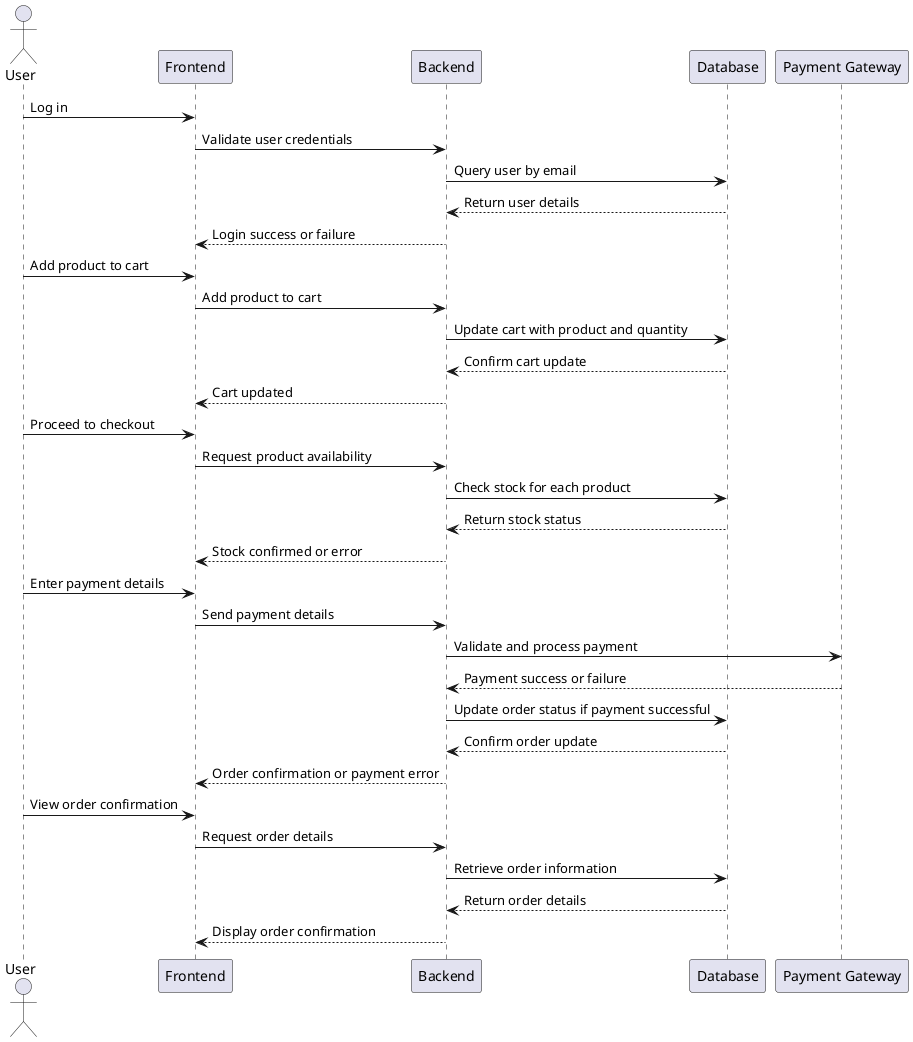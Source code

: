 @startuml
actor User
participant "Frontend" as FE
participant "Backend" as BE
participant "Database" as DB
participant "Payment Gateway" as PG

User -> FE: Log in
FE -> BE: Validate user credentials
BE -> DB: Query user by email
DB --> BE: Return user details
BE --> FE: Login success or failure

User -> FE: Add product to cart
FE -> BE: Add product to cart
BE -> DB: Update cart with product and quantity
DB --> BE: Confirm cart update
BE --> FE: Cart updated

User -> FE: Proceed to checkout
FE -> BE: Request product availability
BE -> DB: Check stock for each product
DB --> BE: Return stock status
BE --> FE: Stock confirmed or error

User -> FE: Enter payment details
FE -> BE: Send payment details
BE -> PG: Validate and process payment
PG --> BE: Payment success or failure
BE -> DB: Update order status if payment successful
DB --> BE: Confirm order update
BE --> FE: Order confirmation or payment error

User -> FE: View order confirmation
FE -> BE: Request order details
BE -> DB: Retrieve order information
DB --> BE: Return order details
BE --> FE: Display order confirmation
@enduml

